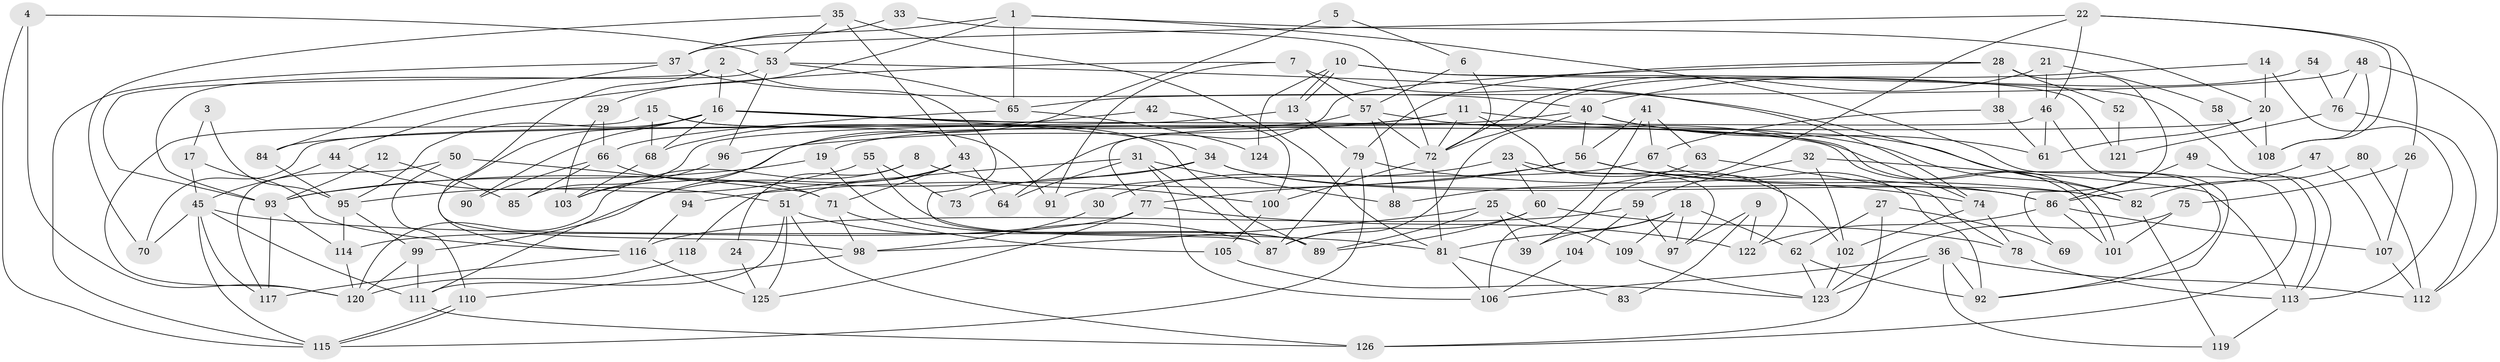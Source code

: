 // Generated by graph-tools (version 1.1) at 2025/36/03/09/25 02:36:07]
// undirected, 126 vertices, 252 edges
graph export_dot {
graph [start="1"]
  node [color=gray90,style=filled];
  1;
  2;
  3;
  4;
  5;
  6;
  7;
  8;
  9;
  10;
  11;
  12;
  13;
  14;
  15;
  16;
  17;
  18;
  19;
  20;
  21;
  22;
  23;
  24;
  25;
  26;
  27;
  28;
  29;
  30;
  31;
  32;
  33;
  34;
  35;
  36;
  37;
  38;
  39;
  40;
  41;
  42;
  43;
  44;
  45;
  46;
  47;
  48;
  49;
  50;
  51;
  52;
  53;
  54;
  55;
  56;
  57;
  58;
  59;
  60;
  61;
  62;
  63;
  64;
  65;
  66;
  67;
  68;
  69;
  70;
  71;
  72;
  73;
  74;
  75;
  76;
  77;
  78;
  79;
  80;
  81;
  82;
  83;
  84;
  85;
  86;
  87;
  88;
  89;
  90;
  91;
  92;
  93;
  94;
  95;
  96;
  97;
  98;
  99;
  100;
  101;
  102;
  103;
  104;
  105;
  106;
  107;
  108;
  109;
  110;
  111;
  112;
  113;
  114;
  115;
  116;
  117;
  118;
  119;
  120;
  121;
  122;
  123;
  124;
  125;
  126;
  1 -- 92;
  1 -- 37;
  1 -- 20;
  1 -- 29;
  1 -- 65;
  2 -- 87;
  2 -- 16;
  2 -- 93;
  2 -- 98;
  3 -- 95;
  3 -- 17;
  4 -- 120;
  4 -- 115;
  4 -- 53;
  5 -- 111;
  5 -- 6;
  6 -- 72;
  6 -- 57;
  7 -- 44;
  7 -- 57;
  7 -- 74;
  7 -- 91;
  8 -- 120;
  8 -- 100;
  8 -- 24;
  9 -- 97;
  9 -- 122;
  9 -- 83;
  10 -- 113;
  10 -- 13;
  10 -- 13;
  10 -- 121;
  10 -- 124;
  11 -- 82;
  11 -- 72;
  11 -- 19;
  11 -- 96;
  11 -- 122;
  12 -- 93;
  12 -- 85;
  13 -- 79;
  13 -- 85;
  14 -- 20;
  14 -- 113;
  14 -- 40;
  15 -- 68;
  15 -- 89;
  15 -- 91;
  15 -- 120;
  16 -- 34;
  16 -- 101;
  16 -- 101;
  16 -- 68;
  16 -- 90;
  16 -- 95;
  16 -- 116;
  17 -- 116;
  17 -- 45;
  18 -- 39;
  18 -- 81;
  18 -- 62;
  18 -- 97;
  18 -- 109;
  19 -- 93;
  19 -- 89;
  20 -- 70;
  20 -- 61;
  20 -- 108;
  21 -- 72;
  21 -- 46;
  21 -- 58;
  22 -- 46;
  22 -- 37;
  22 -- 26;
  22 -- 39;
  22 -- 108;
  23 -- 102;
  23 -- 60;
  23 -- 30;
  23 -- 97;
  24 -- 125;
  25 -- 109;
  25 -- 89;
  25 -- 39;
  25 -- 98;
  26 -- 75;
  26 -- 107;
  27 -- 126;
  27 -- 62;
  27 -- 69;
  28 -- 79;
  28 -- 38;
  28 -- 52;
  28 -- 64;
  28 -- 69;
  29 -- 66;
  29 -- 103;
  30 -- 98;
  31 -- 87;
  31 -- 64;
  31 -- 88;
  31 -- 106;
  31 -- 118;
  32 -- 59;
  32 -- 113;
  32 -- 102;
  33 -- 72;
  33 -- 37;
  34 -- 86;
  34 -- 93;
  34 -- 73;
  34 -- 82;
  35 -- 43;
  35 -- 53;
  35 -- 70;
  35 -- 81;
  36 -- 106;
  36 -- 112;
  36 -- 92;
  36 -- 119;
  36 -- 123;
  37 -- 115;
  37 -- 40;
  37 -- 84;
  38 -- 61;
  38 -- 67;
  40 -- 92;
  40 -- 56;
  40 -- 61;
  40 -- 84;
  40 -- 87;
  41 -- 56;
  41 -- 67;
  41 -- 63;
  41 -- 106;
  42 -- 68;
  42 -- 100;
  43 -- 71;
  43 -- 99;
  43 -- 51;
  43 -- 64;
  44 -- 45;
  44 -- 51;
  45 -- 81;
  45 -- 111;
  45 -- 70;
  45 -- 115;
  45 -- 117;
  46 -- 61;
  46 -- 77;
  46 -- 126;
  47 -- 86;
  47 -- 107;
  48 -- 108;
  48 -- 65;
  48 -- 76;
  48 -- 112;
  49 -- 86;
  49 -- 113;
  50 -- 110;
  50 -- 117;
  50 -- 71;
  51 -- 126;
  51 -- 87;
  51 -- 111;
  51 -- 125;
  52 -- 121;
  53 -- 93;
  53 -- 65;
  53 -- 82;
  53 -- 96;
  54 -- 76;
  54 -- 72;
  55 -- 89;
  55 -- 95;
  55 -- 73;
  56 -- 82;
  56 -- 74;
  56 -- 77;
  56 -- 94;
  57 -- 103;
  57 -- 74;
  57 -- 72;
  57 -- 88;
  58 -- 108;
  59 -- 116;
  59 -- 97;
  59 -- 104;
  60 -- 87;
  60 -- 78;
  60 -- 89;
  62 -- 123;
  62 -- 92;
  63 -- 88;
  63 -- 78;
  65 -- 66;
  65 -- 124;
  66 -- 71;
  66 -- 85;
  66 -- 90;
  67 -- 92;
  67 -- 91;
  68 -- 103;
  71 -- 98;
  71 -- 105;
  72 -- 81;
  72 -- 100;
  74 -- 78;
  74 -- 102;
  75 -- 123;
  75 -- 101;
  76 -- 112;
  76 -- 121;
  77 -- 125;
  77 -- 114;
  77 -- 122;
  78 -- 113;
  79 -- 87;
  79 -- 115;
  79 -- 86;
  80 -- 112;
  80 -- 82;
  81 -- 106;
  81 -- 83;
  82 -- 119;
  84 -- 95;
  86 -- 122;
  86 -- 101;
  86 -- 107;
  93 -- 114;
  93 -- 117;
  94 -- 116;
  95 -- 99;
  95 -- 114;
  96 -- 103;
  98 -- 110;
  99 -- 120;
  99 -- 111;
  100 -- 105;
  102 -- 123;
  104 -- 106;
  105 -- 123;
  107 -- 112;
  109 -- 123;
  110 -- 115;
  110 -- 115;
  111 -- 126;
  113 -- 119;
  114 -- 120;
  116 -- 117;
  116 -- 125;
  118 -- 120;
}
